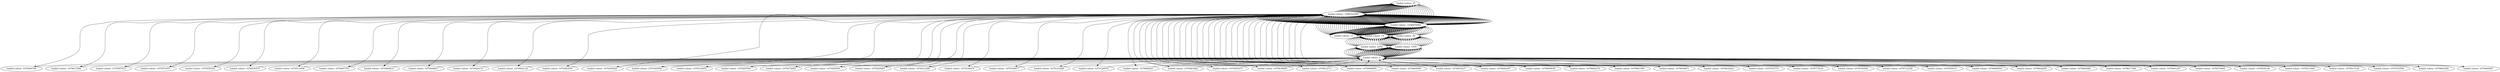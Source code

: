 digraph {
	"loaded values- 35"
	"loaded values- -1246676664"
	"loaded values- -1246676664" -> "loaded values- 35" [dir=back]
	"loaded values- -1090521896"
	"loaded values- -1090521896" -> "loaded values- -1246676664" [dir=back]
	"loaded values- 1079703599"
	"loaded values- 1079703599" -> "loaded values- -1090521896" [dir=back]
	"loaded values- 0"
	"loaded values- 0" -> "loaded values- 1079703599" [dir=back]
	"loaded values- 2050"
	"loaded values- 2050" -> "loaded values- 0" [dir=back]
	"loaded values- 18"
	"loaded values- 18" -> "loaded values- 2050" [dir=back]
	"loaded values- -1246676664"
	"loaded values- -1246676664" -> "loaded values- 18" [dir=back]
	"loaded values- -1090521896"
	"loaded values- -1090521896" -> "loaded values- -1246676664" [dir=back]
	"loaded values- 17"
	"loaded values- 17" -> "loaded values- -1090521896" [dir=back]
	"loaded values- -1246676664"
	"loaded values- -1246676664" -> "loaded values- 17" [dir=back]
	"loaded values- -1090521896"
	"loaded values- -1090521896" -> "loaded values- -1246676664" [dir=back]
	"loaded values- 1079683456"
	"loaded values- 1079683456" -> "loaded values- -1090521896" [dir=back]
	"loaded values- 0"
	"loaded values- 0" -> "loaded values- 1079683456" [dir=back]
	"loaded values- 1050"
	"loaded values- 1050" -> "loaded values- 0" [dir=back]
	"loaded values- 36"
	"loaded values- 36" -> "loaded values- 1050" [dir=back]
	"loaded values- -1246676664"
	"loaded values- -1246676664" -> "loaded values- 36" [dir=back]
	"loaded values- -1090521896"
	"loaded values- -1090521896" -> "loaded values- -1246676664" [dir=back]
	"loaded values- 35"
	"loaded values- 35" -> "loaded values- -1090521896" [dir=back]
	"loaded values- -1246676664"
	"loaded values- -1246676664" -> "loaded values- 35" [dir=back]
	"loaded values- -1090521896"
	"loaded values- -1090521896" -> "loaded values- -1246676664" [dir=back]
	"loaded values- 1079660887"
	"loaded values- 1079660887" -> "loaded values- -1090521896" [dir=back]
	"loaded values- 0"
	"loaded values- 0" -> "loaded values- 1079660887" [dir=back]
	"loaded values- 2050"
	"loaded values- 2050" -> "loaded values- 0" [dir=back]
	"loaded values- 18"
	"loaded values- 18" -> "loaded values- 2050" [dir=back]
	"loaded values- -1246676664"
	"loaded values- -1246676664" -> "loaded values- 18" [dir=back]
	"loaded values- -1090521896"
	"loaded values- -1090521896" -> "loaded values- -1246676664" [dir=back]
	"loaded values- 17"
	"loaded values- 17" -> "loaded values- -1090521896" [dir=back]
	"loaded values- -1246676664"
	"loaded values- -1246676664" -> "loaded values- 17" [dir=back]
	"loaded values- -1090521896"
	"loaded values- -1090521896" -> "loaded values- -1246676664" [dir=back]
	"loaded values- 1079640790"
	"loaded values- 1079640790" -> "loaded values- -1090521896" [dir=back]
	"loaded values- 0"
	"loaded values- 0" -> "loaded values- 1079640790" [dir=back]
	"loaded values- 1050"
	"loaded values- 1050" -> "loaded values- 0" [dir=back]
	"loaded values- 36"
	"loaded values- 36" -> "loaded values- 1050" [dir=back]
	"loaded values- -1246676664"
	"loaded values- -1246676664" -> "loaded values- 36" [dir=back]
	"loaded values- -1090521896"
	"loaded values- -1090521896" -> "loaded values- -1246676664" [dir=back]
	"loaded values- 35"
	"loaded values- 35" -> "loaded values- -1090521896" [dir=back]
	"loaded values- -1246676664"
	"loaded values- -1246676664" -> "loaded values- 35" [dir=back]
	"loaded values- -1090521896"
	"loaded values- -1090521896" -> "loaded values- -1246676664" [dir=back]
	"loaded values- 1079617084"
	"loaded values- 1079617084" -> "loaded values- -1090521896" [dir=back]
	"loaded values- 0"
	"loaded values- 0" -> "loaded values- 1079617084" [dir=back]
	"loaded values- 2050"
	"loaded values- 2050" -> "loaded values- 0" [dir=back]
	"loaded values- 18"
	"loaded values- 18" -> "loaded values- 2050" [dir=back]
	"loaded values- -1246676664"
	"loaded values- -1246676664" -> "loaded values- 18" [dir=back]
	"loaded values- -1090521896"
	"loaded values- -1090521896" -> "loaded values- -1246676664" [dir=back]
	"loaded values- 17"
	"loaded values- 17" -> "loaded values- -1090521896" [dir=back]
	"loaded values- -1246676664"
	"loaded values- -1246676664" -> "loaded values- 17" [dir=back]
	"loaded values- -1090521896"
	"loaded values- -1090521896" -> "loaded values- -1246676664" [dir=back]
	"loaded values- 1079597915"
	"loaded values- 1079597915" -> "loaded values- -1090521896" [dir=back]
	"loaded values- 0"
	"loaded values- 0" -> "loaded values- 1079597915" [dir=back]
	"loaded values- 1050"
	"loaded values- 1050" -> "loaded values- 0" [dir=back]
	"loaded values- 36"
	"loaded values- 36" -> "loaded values- 1050" [dir=back]
	"loaded values- -1246676664"
	"loaded values- -1246676664" -> "loaded values- 36" [dir=back]
	"loaded values- -1090521896"
	"loaded values- -1090521896" -> "loaded values- -1246676664" [dir=back]
	"loaded values- 35"
	"loaded values- 35" -> "loaded values- -1090521896" [dir=back]
	"loaded values- -1246676664"
	"loaded values- -1246676664" -> "loaded values- 35" [dir=back]
	"loaded values- -1090521896"
	"loaded values- -1090521896" -> "loaded values- -1246676664" [dir=back]
	"loaded values- 1079574307"
	"loaded values- 1079574307" -> "loaded values- -1090521896" [dir=back]
	"loaded values- 0"
	"loaded values- 0" -> "loaded values- 1079574307" [dir=back]
	"loaded values- 2050"
	"loaded values- 2050" -> "loaded values- 0" [dir=back]
	"loaded values- 18"
	"loaded values- 18" -> "loaded values- 2050" [dir=back]
	"loaded values- -1246676664"
	"loaded values- -1246676664" -> "loaded values- 18" [dir=back]
	"loaded values- -1090521896"
	"loaded values- -1090521896" -> "loaded values- -1246676664" [dir=back]
	"loaded values- 17"
	"loaded values- 17" -> "loaded values- -1090521896" [dir=back]
	"loaded values- -1246676664"
	"loaded values- -1246676664" -> "loaded values- 17" [dir=back]
	"loaded values- -1090521896"
	"loaded values- -1090521896" -> "loaded values- -1246676664" [dir=back]
	"loaded values- 1079555202"
	"loaded values- 1079555202" -> "loaded values- -1090521896" [dir=back]
	"loaded values- 0"
	"loaded values- 0" -> "loaded values- 1079555202" [dir=back]
	"loaded values- 1050"
	"loaded values- 1050" -> "loaded values- 0" [dir=back]
	"loaded values- 36"
	"loaded values- 36" -> "loaded values- 1050" [dir=back]
	"loaded values- -1246676664"
	"loaded values- -1246676664" -> "loaded values- 36" [dir=back]
	"loaded values- -1090521896"
	"loaded values- -1090521896" -> "loaded values- -1246676664" [dir=back]
	"loaded values- 35"
	"loaded values- 35" -> "loaded values- -1090521896" [dir=back]
	"loaded values- -1246676664"
	"loaded values- -1246676664" -> "loaded values- 35" [dir=back]
	"loaded values- -1090521896"
	"loaded values- -1090521896" -> "loaded values- -1246676664" [dir=back]
	"loaded values- 1079530479"
	"loaded values- 1079530479" -> "loaded values- -1090521896" [dir=back]
	"loaded values- 0"
	"loaded values- 0" -> "loaded values- 1079530479" [dir=back]
	"loaded values- 2050"
	"loaded values- 2050" -> "loaded values- 0" [dir=back]
	"loaded values- 18"
	"loaded values- 18" -> "loaded values- 2050" [dir=back]
	"loaded values- -1246676664"
	"loaded values- -1246676664" -> "loaded values- 18" [dir=back]
	"loaded values- -1090521896"
	"loaded values- -1090521896" -> "loaded values- -1246676664" [dir=back]
	"loaded values- 17"
	"loaded values- 17" -> "loaded values- -1090521896" [dir=back]
	"loaded values- -1246676664"
	"loaded values- -1246676664" -> "loaded values- 17" [dir=back]
	"loaded values- -1090521896"
	"loaded values- -1090521896" -> "loaded values- -1246676664" [dir=back]
	"loaded values- 1079512408"
	"loaded values- 1079512408" -> "loaded values- -1090521896" [dir=back]
	"loaded values- 0"
	"loaded values- 0" -> "loaded values- 1079512408" [dir=back]
	"loaded values- 1050"
	"loaded values- 1050" -> "loaded values- 0" [dir=back]
	"loaded values- 36"
	"loaded values- 36" -> "loaded values- 1050" [dir=back]
	"loaded values- -1246676664"
	"loaded values- -1246676664" -> "loaded values- 36" [dir=back]
	"loaded values- -1090521896"
	"loaded values- -1090521896" -> "loaded values- -1246676664" [dir=back]
	"loaded values- 35"
	"loaded values- 35" -> "loaded values- -1090521896" [dir=back]
	"loaded values- -1246676664"
	"loaded values- -1246676664" -> "loaded values- 35" [dir=back]
	"loaded values- -1090521896"
	"loaded values- -1090521896" -> "loaded values- -1246676664" [dir=back]
	"loaded values- 1079487703"
	"loaded values- 1079487703" -> "loaded values- -1090521896" [dir=back]
	"loaded values- 0"
	"loaded values- 0" -> "loaded values- 1079487703" [dir=back]
	"loaded values- 2050"
	"loaded values- 2050" -> "loaded values- 0" [dir=back]
	"loaded values- 18"
	"loaded values- 18" -> "loaded values- 2050" [dir=back]
	"loaded values- -1246676664"
	"loaded values- -1246676664" -> "loaded values- 18" [dir=back]
	"loaded values- -1090521896"
	"loaded values- -1090521896" -> "loaded values- -1246676664" [dir=back]
	"loaded values- 17"
	"loaded values- 17" -> "loaded values- -1090521896" [dir=back]
	"loaded values- -1246676664"
	"loaded values- -1246676664" -> "loaded values- 17" [dir=back]
	"loaded values- -1090521896"
	"loaded values- -1090521896" -> "loaded values- -1246676664" [dir=back]
	"loaded values- 1079468810"
	"loaded values- 1079468810" -> "loaded values- -1090521896" [dir=back]
	"loaded values- 0"
	"loaded values- 0" -> "loaded values- 1079468810" [dir=back]
	"loaded values- 1050"
	"loaded values- 1050" -> "loaded values- 0" [dir=back]
	"loaded values- 36"
	"loaded values- 36" -> "loaded values- 1050" [dir=back]
	"loaded values- -1246676664"
	"loaded values- -1246676664" -> "loaded values- 36" [dir=back]
	"loaded values- -1090521896"
	"loaded values- -1090521896" -> "loaded values- -1246676664" [dir=back]
	"loaded values- 35"
	"loaded values- 35" -> "loaded values- -1090521896" [dir=back]
	"loaded values- -1246676664"
	"loaded values- -1246676664" -> "loaded values- 35" [dir=back]
	"loaded values- -1090521896"
	"loaded values- -1090521896" -> "loaded values- -1246676664" [dir=back]
	"loaded values- 1079444837"
	"loaded values- 1079444837" -> "loaded values- -1090521896" [dir=back]
	"loaded values- 0"
	"loaded values- 0" -> "loaded values- 1079444837" [dir=back]
	"loaded values- 2050"
	"loaded values- 2050" -> "loaded values- 0" [dir=back]
	"loaded values- 18"
	"loaded values- 18" -> "loaded values- 2050" [dir=back]
	"loaded values- -1246676664"
	"loaded values- -1246676664" -> "loaded values- 18" [dir=back]
	"loaded values- -1090521896"
	"loaded values- -1090521896" -> "loaded values- -1246676664" [dir=back]
	"loaded values- 17"
	"loaded values- 17" -> "loaded values- -1090521896" [dir=back]
	"loaded values- -1246676664"
	"loaded values- -1246676664" -> "loaded values- 17" [dir=back]
	"loaded values- -1090521896"
	"loaded values- -1090521896" -> "loaded values- -1246676664" [dir=back]
	"loaded values- 1079426133"
	"loaded values- 1079426133" -> "loaded values- -1090521896" [dir=back]
	"loaded values- 0"
	"loaded values- 0" -> "loaded values- 1079426133" [dir=back]
	"loaded values- 1050"
	"loaded values- 1050" -> "loaded values- 0" [dir=back]
	"loaded values- 36"
	"loaded values- 36" -> "loaded values- 1050" [dir=back]
	"loaded values- -1246676664"
	"loaded values- -1246676664" -> "loaded values- 36" [dir=back]
	"loaded values- -1090521896"
	"loaded values- -1090521896" -> "loaded values- -1246676664" [dir=back]
	"loaded values- 35"
	"loaded values- 35" -> "loaded values- -1090521896" [dir=back]
	"loaded values- -1246676664"
	"loaded values- -1246676664" -> "loaded values- 35" [dir=back]
	"loaded values- -1090521896"
	"loaded values- -1090521896" -> "loaded values- -1246676664" [dir=back]
	"loaded values- 1079402132"
	"loaded values- 1079402132" -> "loaded values- -1090521896" [dir=back]
	"loaded values- 0"
	"loaded values- 0" -> "loaded values- 1079402132" [dir=back]
	"loaded values- 2050"
	"loaded values- 2050" -> "loaded values- 0" [dir=back]
	"loaded values- 18"
	"loaded values- 18" -> "loaded values- 2050" [dir=back]
	"loaded values- -1246676664"
	"loaded values- -1246676664" -> "loaded values- 18" [dir=back]
	"loaded values- -1090521896"
	"loaded values- -1090521896" -> "loaded values- -1246676664" [dir=back]
	"loaded values- 17"
	"loaded values- 17" -> "loaded values- -1090521896" [dir=back]
	"loaded values- -1246676664"
	"loaded values- -1246676664" -> "loaded values- 17" [dir=back]
	"loaded values- -1090521896"
	"loaded values- -1090521896" -> "loaded values- -1246676664" [dir=back]
	"loaded values- 1079383456"
	"loaded values- 1079383456" -> "loaded values- -1090521896" [dir=back]
	"loaded values- 0"
	"loaded values- 0" -> "loaded values- 1079383456" [dir=back]
	"loaded values- 1050"
	"loaded values- 1050" -> "loaded values- 0" [dir=back]
	"loaded values- 36"
	"loaded values- 36" -> "loaded values- 1050" [dir=back]
	"loaded values- -1246676664"
	"loaded values- -1246676664" -> "loaded values- 36" [dir=back]
	"loaded values- -1090521896"
	"loaded values- -1090521896" -> "loaded values- -1246676664" [dir=back]
	"loaded values- 35"
	"loaded values- 35" -> "loaded values- -1090521896" [dir=back]
	"loaded values- -1246676664"
	"loaded values- -1246676664" -> "loaded values- 35" [dir=back]
	"loaded values- -1090521896"
	"loaded values- -1090521896" -> "loaded values- -1246676664" [dir=back]
	"loaded values- 1079359428"
	"loaded values- 1079359428" -> "loaded values- -1090521896" [dir=back]
	"loaded values- 0"
	"loaded values- 0" -> "loaded values- 1079359428" [dir=back]
	"loaded values- 2050"
	"loaded values- 2050" -> "loaded values- 0" [dir=back]
	"loaded values- 18"
	"loaded values- 18" -> "loaded values- 2050" [dir=back]
	"loaded values- -1246676664"
	"loaded values- -1246676664" -> "loaded values- 18" [dir=back]
	"loaded values- -1090521896"
	"loaded values- -1090521896" -> "loaded values- -1246676664" [dir=back]
	"loaded values- 17"
	"loaded values- 17" -> "loaded values- -1090521896" [dir=back]
	"loaded values- -1246676664"
	"loaded values- -1246676664" -> "loaded values- 17" [dir=back]
	"loaded values- -1090521896"
	"loaded values- -1090521896" -> "loaded values- -1246676664" [dir=back]
	"loaded values- 1079340596"
	"loaded values- 1079340596" -> "loaded values- -1090521896" [dir=back]
	"loaded values- 0"
	"loaded values- 0" -> "loaded values- 1079340596" [dir=back]
	"loaded values- 1050"
	"loaded values- 1050" -> "loaded values- 0" [dir=back]
	"loaded values- 36"
	"loaded values- 36" -> "loaded values- 1050" [dir=back]
	"loaded values- -1246676664"
	"loaded values- -1246676664" -> "loaded values- 36" [dir=back]
	"loaded values- -1090521896"
	"loaded values- -1090521896" -> "loaded values- -1246676664" [dir=back]
	"loaded values- 35"
	"loaded values- 35" -> "loaded values- -1090521896" [dir=back]
	"loaded values- -1246676664"
	"loaded values- -1246676664" -> "loaded values- 35" [dir=back]
	"loaded values- -1090521896"
	"loaded values- -1090521896" -> "loaded values- -1246676664" [dir=back]
	"loaded values- 1079314955"
	"loaded values- 1079314955" -> "loaded values- -1090521896" [dir=back]
	"loaded values- 0"
	"loaded values- 0" -> "loaded values- 1079314955" [dir=back]
	"loaded values- 2050"
	"loaded values- 2050" -> "loaded values- 0" [dir=back]
	"loaded values- 18"
	"loaded values- 18" -> "loaded values- 2050" [dir=back]
	"loaded values- -1246676664"
	"loaded values- -1246676664" -> "loaded values- 18" [dir=back]
	"loaded values- -1090521896"
	"loaded values- -1090521896" -> "loaded values- -1246676664" [dir=back]
	"loaded values- 17"
	"loaded values- 17" -> "loaded values- -1090521896" [dir=back]
	"loaded values- -1246676664"
	"loaded values- -1246676664" -> "loaded values- 17" [dir=back]
	"loaded values- -1090521896"
	"loaded values- -1090521896" -> "loaded values- -1246676664" [dir=back]
	"loaded values- 1079297843"
	"loaded values- 1079297843" -> "loaded values- -1090521896" [dir=back]
	"loaded values- 0"
	"loaded values- 0" -> "loaded values- 1079297843" [dir=back]
	"loaded values- 1050"
	"loaded values- 1050" -> "loaded values- 0" [dir=back]
	"loaded values- 36"
	"loaded values- 36" -> "loaded values- 1050" [dir=back]
	"loaded values- -1246676664"
	"loaded values- -1246676664" -> "loaded values- 36" [dir=back]
	"loaded values- -1090521896"
	"loaded values- -1090521896" -> "loaded values- -1246676664" [dir=back]
	"loaded values- 35"
	"loaded values- 35" -> "loaded values- -1090521896" [dir=back]
	"loaded values- -1246676664"
	"loaded values- -1246676664" -> "loaded values- 35" [dir=back]
	"loaded values- -1090521896"
	"loaded values- -1090521896" -> "loaded values- -1246676664" [dir=back]
	"loaded values- 1079272005"
	"loaded values- 1079272005" -> "loaded values- -1090521896" [dir=back]
	"loaded values- 0"
	"loaded values- 0" -> "loaded values- 1079272005" [dir=back]
	"loaded values- 2050"
	"loaded values- 2050" -> "loaded values- 0" [dir=back]
	"loaded values- 18"
	"loaded values- 18" -> "loaded values- 2050" [dir=back]
	"loaded values- -1246676664"
	"loaded values- -1246676664" -> "loaded values- 18" [dir=back]
	"loaded values- -1090521896"
	"loaded values- -1090521896" -> "loaded values- -1246676664" [dir=back]
	"loaded values- 17"
	"loaded values- 17" -> "loaded values- -1090521896" [dir=back]
	"loaded values- -1246676664"
	"loaded values- -1246676664" -> "loaded values- 17" [dir=back]
	"loaded values- -1090521896"
	"loaded values- -1090521896" -> "loaded values- -1246676664" [dir=back]
	"loaded values- 1079255091"
	"loaded values- 1079255091" -> "loaded values- -1090521896" [dir=back]
	"loaded values- 0"
	"loaded values- 0" -> "loaded values- 1079255091" [dir=back]
	"loaded values- 1050"
	"loaded values- 1050" -> "loaded values- 0" [dir=back]
	"loaded values- 36"
	"loaded values- 36" -> "loaded values- 1050" [dir=back]
	"loaded values- -1246676664"
	"loaded values- -1246676664" -> "loaded values- 36" [dir=back]
	"loaded values- -1090521896"
	"loaded values- -1090521896" -> "loaded values- -1246676664" [dir=back]
	"loaded values- 35"
	"loaded values- 35" -> "loaded values- -1090521896" [dir=back]
	"loaded values- -1246676664"
	"loaded values- -1246676664" -> "loaded values- 35" [dir=back]
	"loaded values- -1090521896"
	"loaded values- -1090521896" -> "loaded values- -1246676664" [dir=back]
	"loaded values- 1079229067"
	"loaded values- 1079229067" -> "loaded values- -1090521896" [dir=back]
	"loaded values- 0"
	"loaded values- 0" -> "loaded values- 1079229067" [dir=back]
	"loaded values- 2050"
	"loaded values- 2050" -> "loaded values- 0" [dir=back]
	"loaded values- 18"
	"loaded values- 18" -> "loaded values- 2050" [dir=back]
	"loaded values- -1246676664"
	"loaded values- -1246676664" -> "loaded values- 18" [dir=back]
	"loaded values- -1090521896"
	"loaded values- -1090521896" -> "loaded values- -1246676664" [dir=back]
	"loaded values- 17"
	"loaded values- 17" -> "loaded values- -1090521896" [dir=back]
	"loaded values- -1246676664"
	"loaded values- -1246676664" -> "loaded values- 17" [dir=back]
	"loaded values- -1090521896"
	"loaded values- -1090521896" -> "loaded values- -1246676664" [dir=back]
	"loaded values- 1079212388"
	"loaded values- 1079212388" -> "loaded values- -1090521896" [dir=back]
	"loaded values- 0"
	"loaded values- 0" -> "loaded values- 1079212388" [dir=back]
	"loaded values- 1050"
	"loaded values- 1050" -> "loaded values- 0" [dir=back]
	"loaded values- 36"
	"loaded values- 36" -> "loaded values- 1050" [dir=back]
	"loaded values- -1246676664"
	"loaded values- -1246676664" -> "loaded values- 36" [dir=back]
	"loaded values- -1090521896"
	"loaded values- -1090521896" -> "loaded values- -1246676664" [dir=back]
	"loaded values- 35"
	"loaded values- 35" -> "loaded values- -1090521896" [dir=back]
	"loaded values- -1246676664"
	"loaded values- -1246676664" -> "loaded values- 35" [dir=back]
	"loaded values- -1090521896"
	"loaded values- -1090521896" -> "loaded values- -1246676664" [dir=back]
	"loaded values- 1079184470"
	"loaded values- 1079184470" -> "loaded values- -1090521896" [dir=back]
	"loaded values- 0"
	"loaded values- 0" -> "loaded values- 1079184470" [dir=back]
	"loaded values- 2050"
	"loaded values- 2050" -> "loaded values- 0" [dir=back]
	"loaded values- 18"
	"loaded values- 18" -> "loaded values- 2050" [dir=back]
	"loaded values- -1246676664"
	"loaded values- -1246676664" -> "loaded values- 18" [dir=back]
	"loaded values- -1090521896"
	"loaded values- -1090521896" -> "loaded values- -1246676664" [dir=back]
	"loaded values- 17"
	"loaded values- 17" -> "loaded values- -1090521896" [dir=back]
	"loaded values- -1246676664"
	"loaded values- -1246676664" -> "loaded values- 17" [dir=back]
	"loaded values- -1090521896"
	"loaded values- -1090521896" -> "loaded values- -1246676664" [dir=back]
	"loaded values- 1079169677"
	"loaded values- 1079169677" -> "loaded values- -1090521896" [dir=back]
	"loaded values- 0"
	"loaded values- 0" -> "loaded values- 1079169677" [dir=back]
	"loaded values- 1050"
	"loaded values- 1050" -> "loaded values- 0" [dir=back]
	"loaded values- 36"
	"loaded values- 36" -> "loaded values- 1050" [dir=back]
	"loaded values- -1246676664"
	"loaded values- -1246676664" -> "loaded values- 36" [dir=back]
	"loaded values- -1090521896"
	"loaded values- -1090521896" -> "loaded values- -1246676664" [dir=back]
	"loaded values- 35"
	"loaded values- 35" -> "loaded values- -1090521896" [dir=back]
	"loaded values- -1246676664"
	"loaded values- -1246676664" -> "loaded values- 35" [dir=back]
	"loaded values- -1090521896"
	"loaded values- -1090521896" -> "loaded values- -1246676664" [dir=back]
	"loaded values- 1079141068"
	"loaded values- 1079141068" -> "loaded values- -1090521896" [dir=back]
	"loaded values- 0"
	"loaded values- 0" -> "loaded values- 1079141068" [dir=back]
	"loaded values- 2050"
	"loaded values- 2050" -> "loaded values- 0" [dir=back]
	"loaded values- 18"
	"loaded values- 18" -> "loaded values- 2050" [dir=back]
	"loaded values- -1246676664"
	"loaded values- -1246676664" -> "loaded values- 18" [dir=back]
	"loaded values- -1090521896"
	"loaded values- -1090521896" -> "loaded values- -1246676664" [dir=back]
	"loaded values- 17"
	"loaded values- 17" -> "loaded values- -1090521896" [dir=back]
	"loaded values- -1246676664"
	"loaded values- -1246676664" -> "loaded values- 17" [dir=back]
	"loaded values- -1090521896"
	"loaded values- -1090521896" -> "loaded values- -1246676664" [dir=back]
	"loaded values- 1079126970"
	"loaded values- 1079126970" -> "loaded values- -1090521896" [dir=back]
	"loaded values- 0"
	"loaded values- 0" -> "loaded values- 1079126970" [dir=back]
	"loaded values- 1050"
	"loaded values- 1050" -> "loaded values- 0" [dir=back]
	"loaded values- 36"
	"loaded values- 36" -> "loaded values- 1050" [dir=back]
	"loaded values- -1246676664"
	"loaded values- -1246676664" -> "loaded values- 36" [dir=back]
	"loaded values- -1090521896"
	"loaded values- -1090521896" -> "loaded values- -1246676664" [dir=back]
	"loaded values- 35"
	"loaded values- 35" -> "loaded values- -1090521896" [dir=back]
	"loaded values- -1246676664"
	"loaded values- -1246676664" -> "loaded values- 35" [dir=back]
	"loaded values- -1090521896"
	"loaded values- -1090521896" -> "loaded values- -1246676664" [dir=back]
	"loaded values- 1079098203"
	"loaded values- 1079098203" -> "loaded values- -1090521896" [dir=back]
	"loaded values- 0"
	"loaded values- 0" -> "loaded values- 1079098203" [dir=back]
	"loaded values- 2050"
	"loaded values- 2050" -> "loaded values- 0" [dir=back]
	"loaded values- 18"
	"loaded values- 18" -> "loaded values- 2050" [dir=back]
	"loaded values- -1246676664"
	"loaded values- -1246676664" -> "loaded values- 18" [dir=back]
	"loaded values- -1090521896"
	"loaded values- -1090521896" -> "loaded values- -1246676664" [dir=back]
	"loaded values- 17"
	"loaded values- 17" -> "loaded values- -1090521896" [dir=back]
	"loaded values- -1246676664"
	"loaded values- -1246676664" -> "loaded values- 17" [dir=back]
	"loaded values- -1090521896"
	"loaded values- -1090521896" -> "loaded values- -1246676664" [dir=back]
	"loaded values- 1079083482"
	"loaded values- 1079083482" -> "loaded values- -1090521896" [dir=back]
	"loaded values- 0"
	"loaded values- 0" -> "loaded values- 1079083482" [dir=back]
	"loaded values- 1050"
	"loaded values- 1050" -> "loaded values- 0" [dir=back]
	"loaded values- 36"
	"loaded values- 36" -> "loaded values- 1050" [dir=back]
	"loaded values- -1246676664"
	"loaded values- -1246676664" -> "loaded values- 36" [dir=back]
	"loaded values- -1090521896"
	"loaded values- -1090521896" -> "loaded values- -1246676664" [dir=back]
	"loaded values- 35"
	"loaded values- 35" -> "loaded values- -1090521896" [dir=back]
	"loaded values- -1246676664"
	"loaded values- -1246676664" -> "loaded values- 35" [dir=back]
	"loaded values- -1090521896"
	"loaded values- -1090521896" -> "loaded values- -1246676664" [dir=back]
	"loaded values- 1079055475"
	"loaded values- 1079055475" -> "loaded values- -1090521896" [dir=back]
	"loaded values- 0"
	"loaded values- 0" -> "loaded values- 1079055475" [dir=back]
	"loaded values- 2050"
	"loaded values- 2050" -> "loaded values- 0" [dir=back]
	"loaded values- 18"
	"loaded values- 18" -> "loaded values- 2050" [dir=back]
	"loaded values- -1246676664"
	"loaded values- -1246676664" -> "loaded values- 18" [dir=back]
	"loaded values- -1090521896"
	"loaded values- -1090521896" -> "loaded values- -1246676664" [dir=back]
	"loaded values- 17"
	"loaded values- 17" -> "loaded values- -1090521896" [dir=back]
	"loaded values- -1246676664"
	"loaded values- -1246676664" -> "loaded values- 17" [dir=back]
	"loaded values- -1090521896"
	"loaded values- -1090521896" -> "loaded values- -1246676664" [dir=back]
	"loaded values- 1079039659"
	"loaded values- 1079039659" -> "loaded values- -1090521896" [dir=back]
	"loaded values- 0"
	"loaded values- 0" -> "loaded values- 1079039659" [dir=back]
	"loaded values- 1050"
	"loaded values- 1050" -> "loaded values- 0" [dir=back]
	"loaded values- 36"
	"loaded values- 36" -> "loaded values- 1050" [dir=back]
	"loaded values- -1246676664"
	"loaded values- -1246676664" -> "loaded values- 36" [dir=back]
	"loaded values- -1090521896"
	"loaded values- -1090521896" -> "loaded values- -1246676664" [dir=back]
	"loaded values- 35"
	"loaded values- 35" -> "loaded values- -1090521896" [dir=back]
	"loaded values- -1246676664"
	"loaded values- -1246676664" -> "loaded values- 35" [dir=back]
	"loaded values- -1090521896"
	"loaded values- -1090521896" -> "loaded values- -1246676664" [dir=back]
	"loaded values- 1079012711"
	"loaded values- 1079012711" -> "loaded values- -1090521896" [dir=back]
	"loaded values- 0"
	"loaded values- 0" -> "loaded values- 1079012711" [dir=back]
	"loaded values- 2050"
	"loaded values- 2050" -> "loaded values- 0" [dir=back]
	"loaded values- 18"
	"loaded values- 18" -> "loaded values- 2050" [dir=back]
	"loaded values- -1246676664"
	"loaded values- -1246676664" -> "loaded values- 18" [dir=back]
	"loaded values- -1090521896"
	"loaded values- -1090521896" -> "loaded values- -1246676664" [dir=back]
	"loaded values- 17"
	"loaded values- 17" -> "loaded values- -1090521896" [dir=back]
	"loaded values- -1246676664"
	"loaded values- -1246676664" -> "loaded values- 17" [dir=back]
	"loaded values- -1090521896"
	"loaded values- -1090521896" -> "loaded values- -1246676664" [dir=back]
	"loaded values- 1078996895"
	"loaded values- 1078996895" -> "loaded values- -1090521896" [dir=back]
	"loaded values- 0"
	"loaded values- 0" -> "loaded values- 1078996895" [dir=back]
	"loaded values- 1050"
	"loaded values- 1050" -> "loaded values- 0" [dir=back]
	"loaded values- 36"
	"loaded values- 36" -> "loaded values- 1050" [dir=back]
	"loaded values- -1246676664"
	"loaded values- -1246676664" -> "loaded values- 36" [dir=back]
	"loaded values- -1090521896"
	"loaded values- -1090521896" -> "loaded values- -1246676664" [dir=back]
	"loaded values- 35"
	"loaded values- 35" -> "loaded values- -1090521896" [dir=back]
	"loaded values- -1246676664"
	"loaded values- -1246676664" -> "loaded values- 35" [dir=back]
	"loaded values- -1090521896"
	"loaded values- -1090521896" -> "loaded values- -1246676664" [dir=back]
	"loaded values- 1078969908"
	"loaded values- 1078969908" -> "loaded values- -1090521896" [dir=back]
	"loaded values- 0"
	"loaded values- 0" -> "loaded values- 1078969908" [dir=back]
	"loaded values- 2050"
	"loaded values- 2050" -> "loaded values- 0" [dir=back]
	"loaded values- 18"
	"loaded values- 18" -> "loaded values- 2050" [dir=back]
	"loaded values- -1246676664"
	"loaded values- -1246676664" -> "loaded values- 18" [dir=back]
	"loaded values- -1090521896"
	"loaded values- -1090521896" -> "loaded values- -1246676664" [dir=back]
	"loaded values- 17"
	"loaded values- 17" -> "loaded values- -1090521896" [dir=back]
	"loaded values- -1246676664"
	"loaded values- -1246676664" -> "loaded values- 17" [dir=back]
	"loaded values- -1090521896"
	"loaded values- -1090521896" -> "loaded values- -1246676664" [dir=back]
	"loaded values- 1078953437"
	"loaded values- 1078953437" -> "loaded values- -1090521896" [dir=back]
	"loaded values- 0"
	"loaded values- 0" -> "loaded values- 1078953437" [dir=back]
	"loaded values- 1050"
	"loaded values- 1050" -> "loaded values- 0" [dir=back]
	"loaded values- 36"
	"loaded values- 36" -> "loaded values- 1050" [dir=back]
	"loaded values- -1246676664"
	"loaded values- -1246676664" -> "loaded values- 36" [dir=back]
	"loaded values- -1090521896"
	"loaded values- -1090521896" -> "loaded values- -1246676664" [dir=back]
	"loaded values- 35"
	"loaded values- 35" -> "loaded values- -1090521896" [dir=back]
	"loaded values- -1246676664"
	"loaded values- -1246676664" -> "loaded values- 35" [dir=back]
	"loaded values- -1090521896"
	"loaded values- -1090521896" -> "loaded values- -1246676664" [dir=back]
	"loaded values- 1078926387"
	"loaded values- 1078926387" -> "loaded values- -1090521896" [dir=back]
	"loaded values- 0"
	"loaded values- 0" -> "loaded values- 1078926387" [dir=back]
	"loaded values- 2050"
	"loaded values- 2050" -> "loaded values- 0" [dir=back]
	"loaded values- 18"
	"loaded values- 18" -> "loaded values- 2050" [dir=back]
	"loaded values- -1246676664"
	"loaded values- -1246676664" -> "loaded values- 18" [dir=back]
	"loaded values- -1090521896"
	"loaded values- -1090521896" -> "loaded values- -1246676664" [dir=back]
	"loaded values- 17"
	"loaded values- 17" -> "loaded values- -1090521896" [dir=back]
	"loaded values- -1246676664"
	"loaded values- -1246676664" -> "loaded values- 17" [dir=back]
	"loaded values- -1090521896"
	"loaded values- -1090521896" -> "loaded values- -1246676664" [dir=back]
	"loaded values- 1078905638"
	"loaded values- 1078905638" -> "loaded values- -1090521896" [dir=back]
	"loaded values- 0"
	"loaded values- 0" -> "loaded values- 1078905638" [dir=back]
	"loaded values- 1050"
	"loaded values- 1050" -> "loaded values- 0" [dir=back]
	"loaded values- 36"
	"loaded values- 36" -> "loaded values- 1050" [dir=back]
	"loaded values- -1246676664"
	"loaded values- -1246676664" -> "loaded values- 36" [dir=back]
	"loaded values- -1090521896"
	"loaded values- -1090521896" -> "loaded values- -1246676664" [dir=back]
	"loaded values- 35"
	"loaded values- 35" -> "loaded values- -1090521896" [dir=back]
	"loaded values- -1246676664"
	"loaded values- -1246676664" -> "loaded values- 35" [dir=back]
	"loaded values- -1090521896"
	"loaded values- -1090521896" -> "loaded values- -1246676664" [dir=back]
	"loaded values- 1078882274"
	"loaded values- 1078882274" -> "loaded values- -1090521896" [dir=back]
	"loaded values- 0"
	"loaded values- 0" -> "loaded values- 1078882274" [dir=back]
	"loaded values- 2050"
	"loaded values- 2050" -> "loaded values- 0" [dir=back]
	"loaded values- 18"
	"loaded values- 18" -> "loaded values- 2050" [dir=back]
	"loaded values- -1246676664"
	"loaded values- -1246676664" -> "loaded values- 18" [dir=back]
	"loaded values- -1090521896"
	"loaded values- -1090521896" -> "loaded values- -1246676664" [dir=back]
	"loaded values- 17"
	"loaded values- 17" -> "loaded values- -1090521896" [dir=back]
	"loaded values- -1246676664"
	"loaded values- -1246676664" -> "loaded values- 17" [dir=back]
	"loaded values- -1090521896"
	"loaded values- -1090521896" -> "loaded values- -1246676664" [dir=back]
	"loaded values- 1078861996"
	"loaded values- 1078861996" -> "loaded values- -1090521896" [dir=back]
	"loaded values- 0"
	"loaded values- 0" -> "loaded values- 1078861996" [dir=back]
	"loaded values- 1050"
	"loaded values- 1050" -> "loaded values- 0" [dir=back]
	"loaded values- 36"
	"loaded values- 36" -> "loaded values- 1050" [dir=back]
	"loaded values- -1246676664"
	"loaded values- -1246676664" -> "loaded values- 36" [dir=back]
	"loaded values- -1090521896"
	"loaded values- -1090521896" -> "loaded values- -1246676664" [dir=back]
	"loaded values- 35"
	"loaded values- 35" -> "loaded values- -1090521896" [dir=back]
	"loaded values- -1246676664"
	"loaded values- -1246676664" -> "loaded values- 35" [dir=back]
	"loaded values- -1090521896"
	"loaded values- -1090521896" -> "loaded values- -1246676664" [dir=back]
	"loaded values- 1078836871"
	"loaded values- 1078836871" -> "loaded values- -1090521896" [dir=back]
	"loaded values- 0"
	"loaded values- 0" -> "loaded values- 1078836871" [dir=back]
	"loaded values- 2050"
	"loaded values- 2050" -> "loaded values- 0" [dir=back]
	"loaded values- 18"
	"loaded values- 18" -> "loaded values- 2050" [dir=back]
	"loaded values- -1246676664"
	"loaded values- -1246676664" -> "loaded values- 18" [dir=back]
	"loaded values- -1090521896"
	"loaded values- -1090521896" -> "loaded values- -1246676664" [dir=back]
	"loaded values- 17"
	"loaded values- 17" -> "loaded values- -1090521896" [dir=back]
	"loaded values- -1246676664"
	"loaded values- -1246676664" -> "loaded values- 17" [dir=back]
	"loaded values- -1090521896"
	"loaded values- -1090521896" -> "loaded values- -1246676664" [dir=back]
	"loaded values- 1078818243"
	"loaded values- 1078818243" -> "loaded values- -1090521896" [dir=back]
	"loaded values- 0"
	"loaded values- 0" -> "loaded values- 1078818243" [dir=back]
	"loaded values- 1050"
	"loaded values- 1050" -> "loaded values- 0" [dir=back]
	"loaded values- 36"
	"loaded values- 36" -> "loaded values- 1050" [dir=back]
	"loaded values- -1246676664"
	"loaded values- -1246676664" -> "loaded values- 36" [dir=back]
	"loaded values- -1090521896"
	"loaded values- -1090521896" -> "loaded values- -1246676664" [dir=back]
	"loaded values- 35"
	"loaded values- 35" -> "loaded values- -1090521896" [dir=back]
	"loaded values- -1246676664"
	"loaded values- -1246676664" -> "loaded values- 35" [dir=back]
	"loaded values- -1090521896"
	"loaded values- -1090521896" -> "loaded values- -1246676664" [dir=back]
	"loaded values- 1078793774"
	"loaded values- 1078793774" -> "loaded values- -1090521896" [dir=back]
	"loaded values- 0"
	"loaded values- 0" -> "loaded values- 1078793774" [dir=back]
	"loaded values- 2050"
	"loaded values- 2050" -> "loaded values- 0" [dir=back]
	"loaded values- 18"
	"loaded values- 18" -> "loaded values- 2050" [dir=back]
	"loaded values- -1246676664"
	"loaded values- -1246676664" -> "loaded values- 18" [dir=back]
	"loaded values- -1090521896"
	"loaded values- -1090521896" -> "loaded values- -1246676664" [dir=back]
	"loaded values- 17"
	"loaded values- 17" -> "loaded values- -1090521896" [dir=back]
	"loaded values- -1246676664"
	"loaded values- -1246676664" -> "loaded values- 17" [dir=back]
	"loaded values- -1090521896"
	"loaded values- -1090521896" -> "loaded values- -1246676664" [dir=back]
	"loaded values- 1078775216"
	"loaded values- 1078775216" -> "loaded values- -1090521896" [dir=back]
	"loaded values- 0"
	"loaded values- 0" -> "loaded values- 1078775216" [dir=back]
	"loaded values- 1050"
	"loaded values- 1050" -> "loaded values- 0" [dir=back]
	"loaded values- 36"
	"loaded values- 36" -> "loaded values- 1050" [dir=back]
	"loaded values- -1246676664"
	"loaded values- -1246676664" -> "loaded values- 36" [dir=back]
	"loaded values- -1090521896"
	"loaded values- -1090521896" -> "loaded values- -1246676664" [dir=back]
	"loaded values- 35"
	"loaded values- 35" -> "loaded values- -1090521896" [dir=back]
	"loaded values- -1246676664"
	"loaded values- -1246676664" -> "loaded values- 35" [dir=back]
	"loaded values- -1090521896"
	"loaded values- -1090521896" -> "loaded values- -1246676664" [dir=back]
	"loaded values- 1078749504"
	"loaded values- 1078749504" -> "loaded values- -1090521896" [dir=back]
	"loaded values- 0"
	"loaded values- 0" -> "loaded values- 1078749504" [dir=back]
	"loaded values- 2050"
	"loaded values- 2050" -> "loaded values- 0" [dir=back]
	"loaded values- 18"
	"loaded values- 18" -> "loaded values- 2050" [dir=back]
	"loaded values- -1246676664"
	"loaded values- -1246676664" -> "loaded values- 18" [dir=back]
	"loaded values- -1090521896"
	"loaded values- -1090521896" -> "loaded values- -1246676664" [dir=back]
	"loaded values- 17"
	"loaded values- 17" -> "loaded values- -1090521896" [dir=back]
	"loaded values- -1246676664"
	"loaded values- -1246676664" -> "loaded values- 17" [dir=back]
	"loaded values- -1090521896"
	"loaded values- -1090521896" -> "loaded values- -1246676664" [dir=back]
	"loaded values- 1078732358"
	"loaded values- 1078732358" -> "loaded values- -1090521896" [dir=back]
	"loaded values- 0"
	"loaded values- 0" -> "loaded values- 1078732358" [dir=back]
	"loaded values- 1050"
	"loaded values- 1050" -> "loaded values- 0" [dir=back]
	"loaded values- 36"
	"loaded values- 36" -> "loaded values- 1050" [dir=back]
	"loaded values- -1246676664"
	"loaded values- -1246676664" -> "loaded values- 36" [dir=back]
	"loaded values- -1090521896"
	"loaded values- -1090521896" -> "loaded values- -1246676664" [dir=back]
	"loaded values- 35"
	"loaded values- 35" -> "loaded values- -1090521896" [dir=back]
	"loaded values- -1246676664"
	"loaded values- -1246676664" -> "loaded values- 35" [dir=back]
	"loaded values- -1090521896"
	"loaded values- -1090521896" -> "loaded values- -1246676664" [dir=back]
	"loaded values- 1078705011"
	"loaded values- 1078705011" -> "loaded values- -1090521896" [dir=back]
	"loaded values- 0"
	"loaded values- 0" -> "loaded values- 1078705011" [dir=back]
	"loaded values- 2050"
	"loaded values- 2050" -> "loaded values- 0" [dir=back]
	"loaded values- 18"
	"loaded values- 18" -> "loaded values- 2050" [dir=back]
	"loaded values- -1246676664"
	"loaded values- -1246676664" -> "loaded values- 18" [dir=back]
	"loaded values- -1090521896"
	"loaded values- -1090521896" -> "loaded values- -1246676664" [dir=back]
	"loaded values- 17"
	"loaded values- 17" -> "loaded values- -1090521896" [dir=back]
	"loaded values- -1246676664"
	"loaded values- -1246676664" -> "loaded values- 17" [dir=back]
	"loaded values- -1090521896"
	"loaded values- -1090521896" -> "loaded values- -1246676664" [dir=back]
	"loaded values- 1078688854"
	"loaded values- 1078688854" -> "loaded values- -1090521896" [dir=back]
	"loaded values- 0"
	"loaded values- 0" -> "loaded values- 1078688854" [dir=back]
	"loaded values- 1050"
	"loaded values- 1050" -> "loaded values- 0" [dir=back]
	"loaded values- 36"
	"loaded values- 36" -> "loaded values- 1050" [dir=back]
	"loaded values- -1246676664"
	"loaded values- -1246676664" -> "loaded values- 36" [dir=back]
	"loaded values- -1090521896"
	"loaded values- -1090521896" -> "loaded values- -1246676664" [dir=back]
	"loaded values- 35"
	"loaded values- 35" -> "loaded values- -1090521896" [dir=back]
	"loaded values- -1246676664"
	"loaded values- -1246676664" -> "loaded values- 35" [dir=back]
	"loaded values- -1090521896"
	"loaded values- -1090521896" -> "loaded values- -1246676664" [dir=back]
	"loaded values- 1078662050"
	"loaded values- 1078662050" -> "loaded values- -1090521896" [dir=back]
	"loaded values- 0"
	"loaded values- 0" -> "loaded values- 1078662050" [dir=back]
	"loaded values- 2050"
	"loaded values- 2050" -> "loaded values- 0" [dir=back]
	"loaded values- 18"
	"loaded values- 18" -> "loaded values- 2050" [dir=back]
	"loaded values- -1246676664"
	"loaded values- -1246676664" -> "loaded values- 18" [dir=back]
	"loaded values- -1090521896"
	"loaded values- -1090521896" -> "loaded values- -1246676664" [dir=back]
	"loaded values- 17"
	"loaded values- 17" -> "loaded values- -1090521896" [dir=back]
	"loaded values- -1246676664"
	"loaded values- -1246676664" -> "loaded values- 17" [dir=back]
	"loaded values- -1090521896"
	"loaded values- -1090521896" -> "loaded values- -1246676664" [dir=back]
	"loaded values- 1078645981"
	"loaded values- 1078645981" -> "loaded values- -1090521896" [dir=back]
	"loaded values- 0"
	"loaded values- 0" -> "loaded values- 1078645981" [dir=back]
	"loaded values- 1050"
	"loaded values- 1050" -> "loaded values- 0" [dir=back]
	"loaded values- 36"
	"loaded values- 36" -> "loaded values- 1050" [dir=back]
	"loaded values- -1246676664"
	"loaded values- -1246676664" -> "loaded values- 36" [dir=back]
	"loaded values- -1090521896"
	"loaded values- -1090521896" -> "loaded values- -1246676664" [dir=back]
	"loaded values- 35"
	"loaded values- 35" -> "loaded values- -1090521896" [dir=back]
	"loaded values- -1246676664"
	"loaded values- -1246676664" -> "loaded values- 35" [dir=back]
	"loaded values- -1090521896"
	"loaded values- -1090521896" -> "loaded values- -1246676664" [dir=back]
	"loaded values- 1078617384"
	"loaded values- 1078617384" -> "loaded values- -1090521896" [dir=back]
	"loaded values- 0"
	"loaded values- 0" -> "loaded values- 1078617384" [dir=back]
	"loaded values- 2050"
	"loaded values- 2050" -> "loaded values- 0" [dir=back]
	"loaded values- 18"
	"loaded values- 18" -> "loaded values- 2050" [dir=back]
	"loaded values- -1246676664"
	"loaded values- -1246676664" -> "loaded values- 18" [dir=back]
	"loaded values- -1090521896"
	"loaded values- -1090521896" -> "loaded values- -1246676664" [dir=back]
	"loaded values- 17"
	"loaded values- 17" -> "loaded values- -1090521896" [dir=back]
	"loaded values- -1246676664"
	"loaded values- -1246676664" -> "loaded values- 17" [dir=back]
	"loaded values- -1090521896"
	"loaded values- -1090521896" -> "loaded values- -1246676664" [dir=back]
	"loaded values- 1078601247"
	"loaded values- 1078601247" -> "loaded values- -1090521896" [dir=back]
	"loaded values- 0"
	"loaded values- 0" -> "loaded values- 1078601247" [dir=back]
	"loaded values- 1050"
	"loaded values- 1050" -> "loaded values- 0" [dir=back]
	"loaded values- 36"
	"loaded values- 36" -> "loaded values- 1050" [dir=back]
	"loaded values- -1246676664"
	"loaded values- -1246676664" -> "loaded values- 36" [dir=back]
	"loaded values- -1090521896"
	"loaded values- -1090521896" -> "loaded values- -1246676664" [dir=back]
	"loaded values- 35"
	"loaded values- 35" -> "loaded values- -1090521896" [dir=back]
	"loaded values- -1246676664"
	"loaded values- -1246676664" -> "loaded values- 35" [dir=back]
	"loaded values- -1090521896"
	"loaded values- -1090521896" -> "loaded values- -1246676664" [dir=back]
	"loaded values- 1078574695"
	"loaded values- 1078574695" -> "loaded values- -1090521896" [dir=back]
	"loaded values- 0"
	"loaded values- 0" -> "loaded values- 1078574695" [dir=back]
	"loaded values- 2050"
	"loaded values- 2050" -> "loaded values- 0" [dir=back]
	"loaded values- 18"
	"loaded values- 18" -> "loaded values- 2050" [dir=back]
	"loaded values- -1246676664"
	"loaded values- -1246676664" -> "loaded values- 18" [dir=back]
	"loaded values- -1090521896"
	"loaded values- -1090521896" -> "loaded values- -1246676664" [dir=back]
	"loaded values- 17"
	"loaded values- 17" -> "loaded values- -1090521896" [dir=back]
	"loaded values- -1246676664"
	"loaded values- -1246676664" -> "loaded values- 17" [dir=back]
	"loaded values- -1090521896"
	"loaded values- -1090521896" -> "loaded values- -1246676664" [dir=back]
	"loaded values- 1078558196"
	"loaded values- 1078558196" -> "loaded values- -1090521896" [dir=back]
	"loaded values- 0"
	"loaded values- 0" -> "loaded values- 1078558196" [dir=back]
	"loaded values- 1050"
	"loaded values- 1050" -> "loaded values- 0" [dir=back]
	"loaded values- 36"
	"loaded values- 36" -> "loaded values- 1050" [dir=back]
	"loaded values- -1246676664"
	"loaded values- -1246676664" -> "loaded values- 36" [dir=back]
	"loaded values- -1090521896"
	"loaded values- -1090521896" -> "loaded values- -1246676664" [dir=back]
	"loaded values- 35"
	"loaded values- 35" -> "loaded values- -1090521896" [dir=back]
	"loaded values- -1246676664"
	"loaded values- -1246676664" -> "loaded values- 35" [dir=back]
	"loaded values- -1090521896"
	"loaded values- -1090521896" -> "loaded values- -1246676664" [dir=back]
	"loaded values- 1078531968"
	"loaded values- 1078531968" -> "loaded values- -1090521896" [dir=back]
	"loaded values- 0"
	"loaded values- 0" -> "loaded values- 1078531968" [dir=back]
	"loaded values- 2050"
	"loaded values- 2050" -> "loaded values- 0" [dir=back]
	"loaded values- 18"
	"loaded values- 18" -> "loaded values- 2050" [dir=back]
	"loaded values- -1246676664"
	"loaded values- -1246676664" -> "loaded values- 18" [dir=back]
	"loaded values- -1090521896"
	"loaded values- -1090521896" -> "loaded values- -1246676664" [dir=back]
	"loaded values- 17"
	"loaded values- 17" -> "loaded values- -1090521896" [dir=back]
	"loaded values- -1246676664"
	"loaded values- -1246676664" -> "loaded values- 17" [dir=back]
	"loaded values- -1090521896"
	"loaded values- -1090521896" -> "loaded values- -1246676664" [dir=back]
	"loaded values- 1078515144"
	"loaded values- 1078515144" -> "loaded values- -1090521896" [dir=back]
	"loaded values- 0"
	"loaded values- 0" -> "loaded values- 1078515144" [dir=back]
	"loaded values- 1050"
	"loaded values- 1050" -> "loaded values- 0" [dir=back]
}
